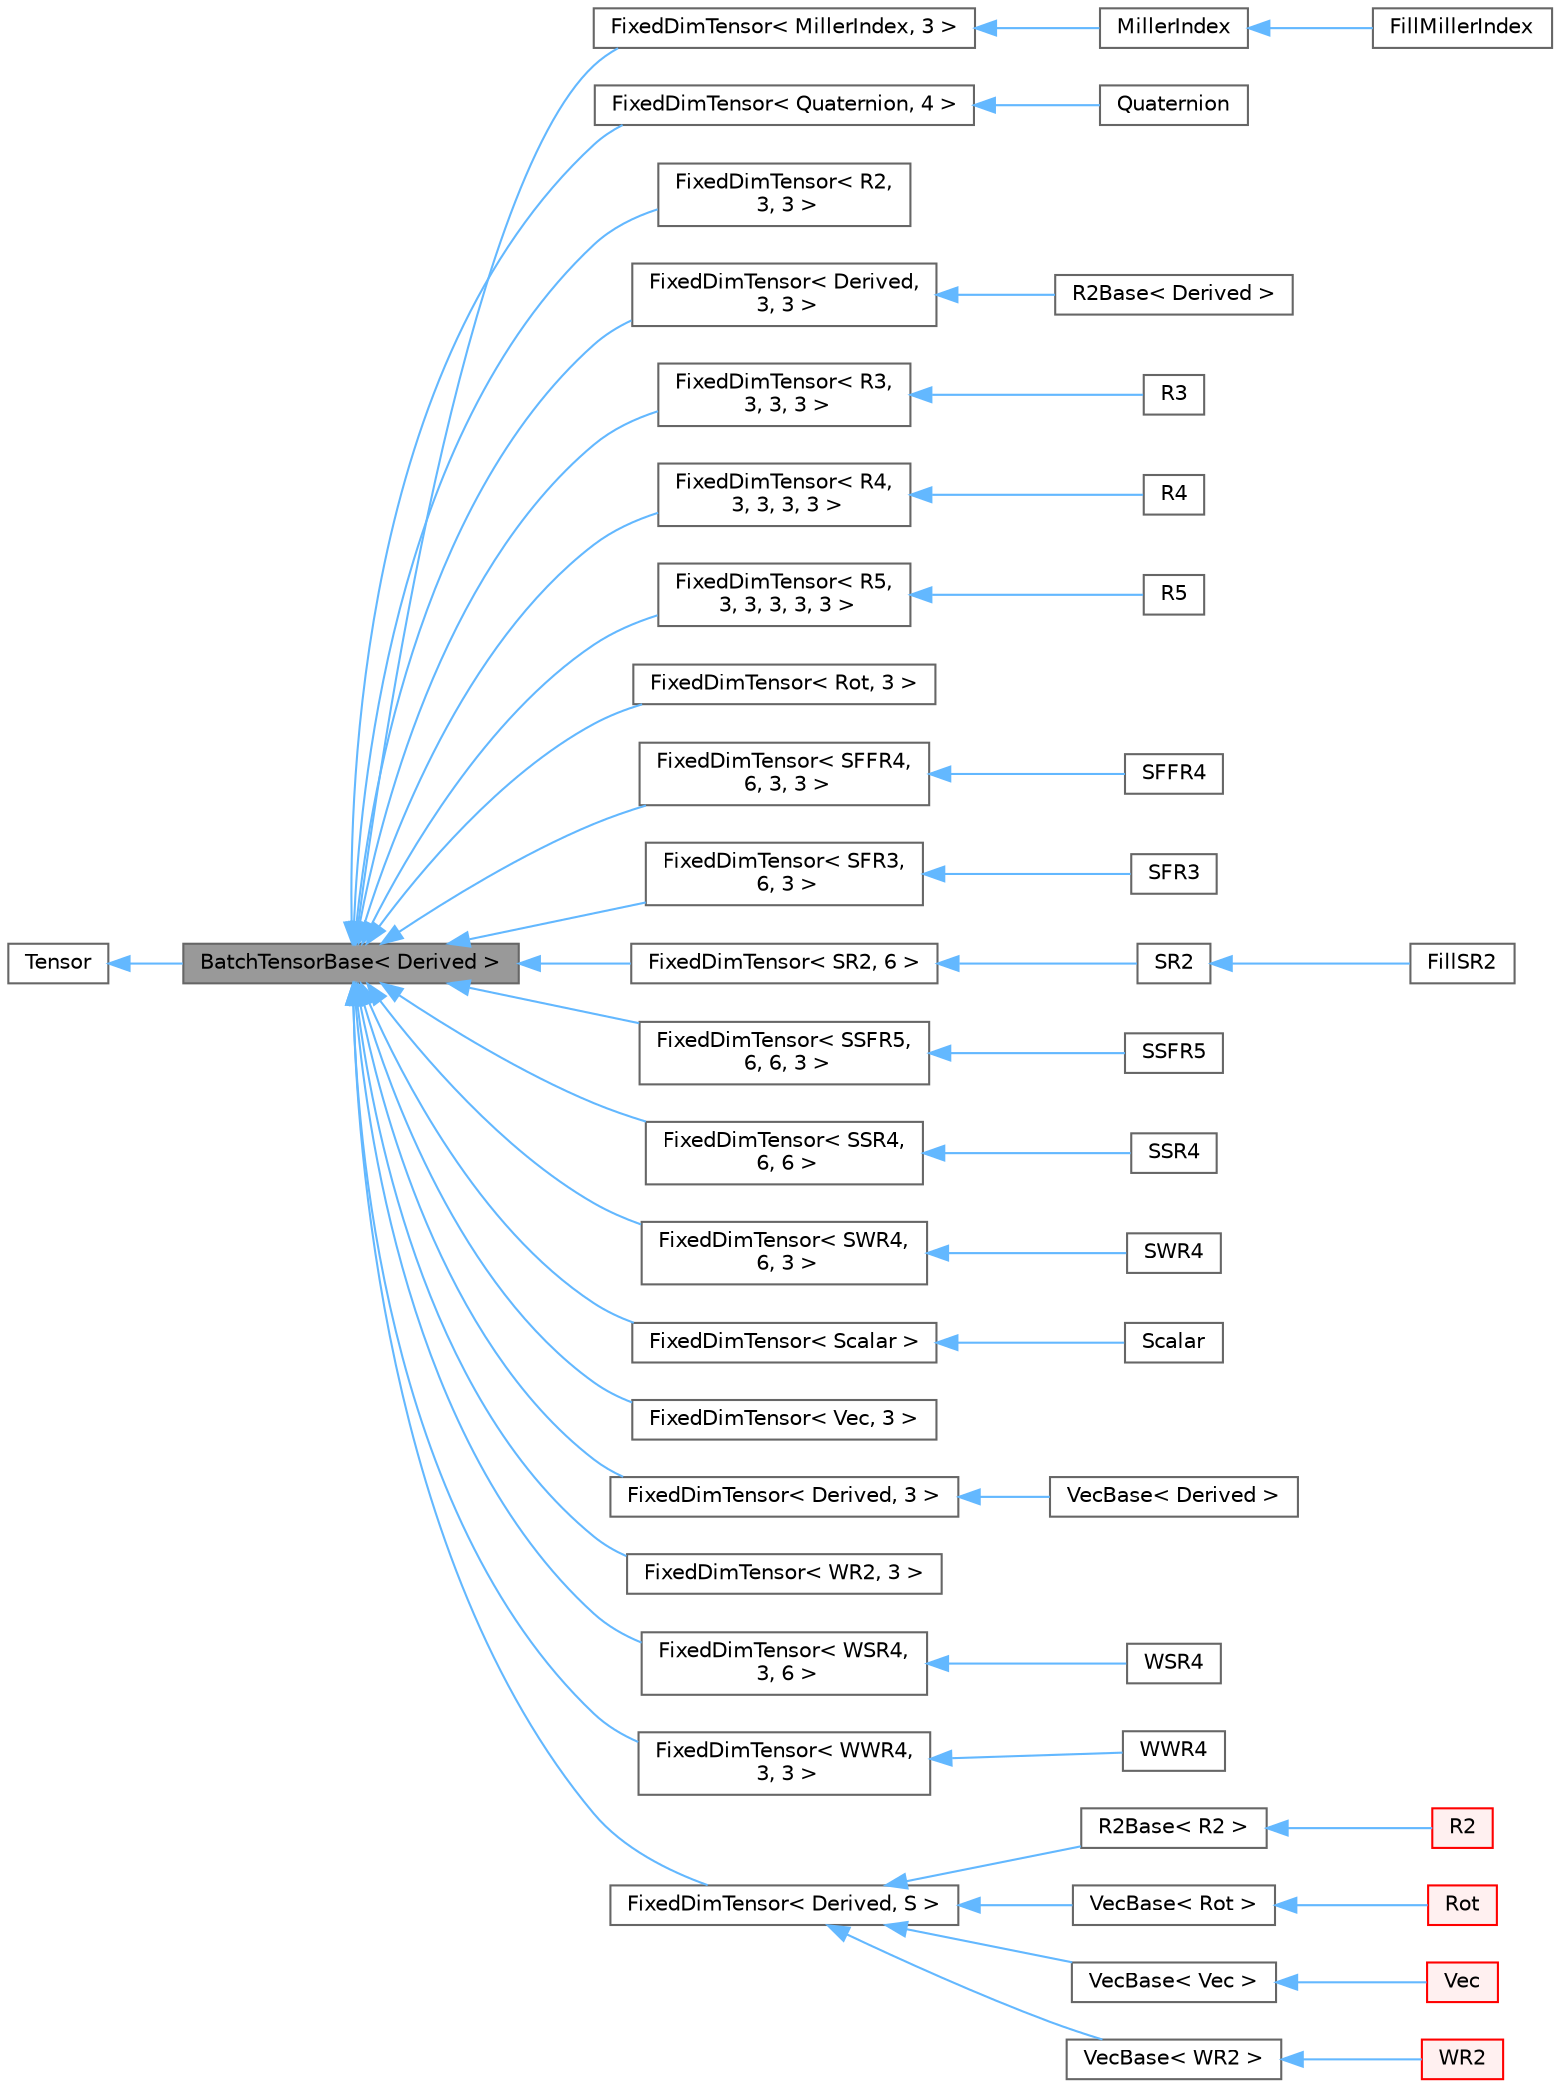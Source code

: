 digraph "BatchTensorBase&lt; Derived &gt;"
{
 // LATEX_PDF_SIZE
  bgcolor="transparent";
  edge [fontname=Helvetica,fontsize=10,labelfontname=Helvetica,labelfontsize=10];
  node [fontname=Helvetica,fontsize=10,shape=box,height=0.2,width=0.4];
  rankdir="LR";
  Node1 [id="Node000001",label="BatchTensorBase\< Derived \>",height=0.2,width=0.4,color="gray40", fillcolor="grey60", style="filled", fontcolor="black",tooltip="NEML2's enhanced tensor type."];
  Node2 -> Node1 [id="edge1_Node000001_Node000002",dir="back",color="steelblue1",style="solid",tooltip=" "];
  Node2 [id="Node000002",label="Tensor",height=0.2,width=0.4,color="gray40", fillcolor="white", style="filled",tooltip=" "];
  Node1 -> Node3 [id="edge2_Node000001_Node000003",dir="back",color="steelblue1",style="solid",tooltip=" "];
  Node3 [id="Node000003",label="FixedDimTensor\< MillerIndex, 3 \>",height=0.2,width=0.4,color="gray40", fillcolor="white", style="filled",URL="$classneml2_1_1FixedDimTensor.html",tooltip=" "];
  Node3 -> Node4 [id="edge3_Node000003_Node000004",dir="back",color="steelblue1",style="solid",tooltip=" "];
  Node4 [id="Node000004",label="MillerIndex",height=0.2,width=0.4,color="gray40", fillcolor="white", style="filled",URL="$classneml2_1_1MillerIndex.html",tooltip="Represention of a crystal direction or plane a Miller Index."];
  Node4 -> Node5 [id="edge4_Node000004_Node000005",dir="back",color="steelblue1",style="solid",tooltip=" "];
  Node5 [id="Node000005",label="FillMillerIndex",height=0.2,width=0.4,color="gray40", fillcolor="white", style="filled",URL="$classneml2_1_1crystallography_1_1FillMillerIndex.html",tooltip="Create a single-batched \"list\" of Miller indices."];
  Node1 -> Node6 [id="edge5_Node000001_Node000006",dir="back",color="steelblue1",style="solid",tooltip=" "];
  Node6 [id="Node000006",label="FixedDimTensor\< Quaternion, 4 \>",height=0.2,width=0.4,color="gray40", fillcolor="white", style="filled",URL="$classneml2_1_1FixedDimTensor.html",tooltip=" "];
  Node6 -> Node7 [id="edge6_Node000006_Node000007",dir="back",color="steelblue1",style="solid",tooltip=" "];
  Node7 [id="Node000007",label="Quaternion",height=0.2,width=0.4,color="gray40", fillcolor="white", style="filled",URL="$classneml2_1_1Quaternion.html",tooltip="A batched quaternion."];
  Node1 -> Node8 [id="edge7_Node000001_Node000008",dir="back",color="steelblue1",style="solid",tooltip=" "];
  Node8 [id="Node000008",label="FixedDimTensor\< R2,\l 3, 3 \>",height=0.2,width=0.4,color="gray40", fillcolor="white", style="filled",URL="$classneml2_1_1FixedDimTensor.html",tooltip=" "];
  Node1 -> Node9 [id="edge8_Node000001_Node000009",dir="back",color="steelblue1",style="solid",tooltip=" "];
  Node9 [id="Node000009",label="FixedDimTensor\< Derived,\l 3, 3 \>",height=0.2,width=0.4,color="gray40", fillcolor="white", style="filled",URL="$classneml2_1_1FixedDimTensor.html",tooltip=" "];
  Node9 -> Node10 [id="edge9_Node000009_Node000010",dir="back",color="steelblue1",style="solid",tooltip=" "];
  Node10 [id="Node000010",label="R2Base\< Derived \>",height=0.2,width=0.4,color="gray40", fillcolor="white", style="filled",URL="$classneml2_1_1R2Base.html",tooltip="The (logical) full second order tensor."];
  Node1 -> Node11 [id="edge10_Node000001_Node000011",dir="back",color="steelblue1",style="solid",tooltip=" "];
  Node11 [id="Node000011",label="FixedDimTensor\< R3,\l 3, 3, 3 \>",height=0.2,width=0.4,color="gray40", fillcolor="white", style="filled",URL="$classneml2_1_1FixedDimTensor.html",tooltip=" "];
  Node11 -> Node12 [id="edge11_Node000011_Node000012",dir="back",color="steelblue1",style="solid",tooltip=" "];
  Node12 [id="Node000012",label="R3",height=0.2,width=0.4,color="gray40", fillcolor="white", style="filled",URL="$classneml2_1_1R3.html",tooltip="The (logical) full third order tensor."];
  Node1 -> Node13 [id="edge12_Node000001_Node000013",dir="back",color="steelblue1",style="solid",tooltip=" "];
  Node13 [id="Node000013",label="FixedDimTensor\< R4,\l 3, 3, 3, 3 \>",height=0.2,width=0.4,color="gray40", fillcolor="white", style="filled",URL="$classneml2_1_1FixedDimTensor.html",tooltip=" "];
  Node13 -> Node14 [id="edge13_Node000013_Node000014",dir="back",color="steelblue1",style="solid",tooltip=" "];
  Node14 [id="Node000014",label="R4",height=0.2,width=0.4,color="gray40", fillcolor="white", style="filled",URL="$classneml2_1_1R4.html",tooltip="The (logical) full fourth order tensor."];
  Node1 -> Node15 [id="edge14_Node000001_Node000015",dir="back",color="steelblue1",style="solid",tooltip=" "];
  Node15 [id="Node000015",label="FixedDimTensor\< R5,\l 3, 3, 3, 3, 3 \>",height=0.2,width=0.4,color="gray40", fillcolor="white", style="filled",URL="$classneml2_1_1FixedDimTensor.html",tooltip=" "];
  Node15 -> Node16 [id="edge15_Node000015_Node000016",dir="back",color="steelblue1",style="solid",tooltip=" "];
  Node16 [id="Node000016",label="R5",height=0.2,width=0.4,color="gray40", fillcolor="white", style="filled",URL="$classneml2_1_1R5.html",tooltip="The (logical) full fifth order tensor."];
  Node1 -> Node17 [id="edge16_Node000001_Node000017",dir="back",color="steelblue1",style="solid",tooltip=" "];
  Node17 [id="Node000017",label="FixedDimTensor\< Rot, 3 \>",height=0.2,width=0.4,color="gray40", fillcolor="white", style="filled",URL="$classneml2_1_1FixedDimTensor.html",tooltip=" "];
  Node1 -> Node18 [id="edge17_Node000001_Node000018",dir="back",color="steelblue1",style="solid",tooltip=" "];
  Node18 [id="Node000018",label="FixedDimTensor\< SFFR4,\l 6, 3, 3 \>",height=0.2,width=0.4,color="gray40", fillcolor="white", style="filled",URL="$classneml2_1_1FixedDimTensor.html",tooltip=" "];
  Node18 -> Node19 [id="edge18_Node000018_Node000019",dir="back",color="steelblue1",style="solid",tooltip=" "];
  Node19 [id="Node000019",label="SFFR4",height=0.2,width=0.4,color="gray40", fillcolor="white", style="filled",URL="$classneml2_1_1SFFR4.html",tooltip="The logical fourth order tensor with minor symmetry in the 1st and 2nd dimensions."];
  Node1 -> Node20 [id="edge19_Node000001_Node000020",dir="back",color="steelblue1",style="solid",tooltip=" "];
  Node20 [id="Node000020",label="FixedDimTensor\< SFR3,\l 6, 3 \>",height=0.2,width=0.4,color="gray40", fillcolor="white", style="filled",URL="$classneml2_1_1FixedDimTensor.html",tooltip=" "];
  Node20 -> Node21 [id="edge20_Node000020_Node000021",dir="back",color="steelblue1",style="solid",tooltip=" "];
  Node21 [id="Node000021",label="SFR3",height=0.2,width=0.4,color="gray40", fillcolor="white", style="filled",URL="$classneml2_1_1SFR3.html",tooltip="The logical third order tensor with symmetry in the first two dimensions."];
  Node1 -> Node22 [id="edge21_Node000001_Node000022",dir="back",color="steelblue1",style="solid",tooltip=" "];
  Node22 [id="Node000022",label="FixedDimTensor\< SR2, 6 \>",height=0.2,width=0.4,color="gray40", fillcolor="white", style="filled",URL="$classneml2_1_1FixedDimTensor.html",tooltip=" "];
  Node22 -> Node23 [id="edge22_Node000022_Node000023",dir="back",color="steelblue1",style="solid",tooltip=" "];
  Node23 [id="Node000023",label="SR2",height=0.2,width=0.4,color="gray40", fillcolor="white", style="filled",URL="$classneml2_1_1SR2.html",tooltip="The (logical) symmetric second order tensor."];
  Node23 -> Node24 [id="edge23_Node000023_Node000024",dir="back",color="steelblue1",style="solid",tooltip=" "];
  Node24 [id="Node000024",label="FillSR2",height=0.2,width=0.4,color="gray40", fillcolor="white", style="filled",URL="$classneml2_1_1FillSR2.html",tooltip="Create a filled SR2 from the input file."];
  Node1 -> Node25 [id="edge24_Node000001_Node000025",dir="back",color="steelblue1",style="solid",tooltip=" "];
  Node25 [id="Node000025",label="FixedDimTensor\< SSFR5,\l 6, 6, 3 \>",height=0.2,width=0.4,color="gray40", fillcolor="white", style="filled",URL="$classneml2_1_1FixedDimTensor.html",tooltip=" "];
  Node25 -> Node26 [id="edge25_Node000025_Node000026",dir="back",color="steelblue1",style="solid",tooltip=" "];
  Node26 [id="Node000026",label="SSFR5",height=0.2,width=0.4,color="gray40", fillcolor="white", style="filled",URL="$classneml2_1_1SSFR5.html",tooltip="The logical fifth order tensor with minor symmetry in the 1st and 2nd dimensions as well as in the 3r..."];
  Node1 -> Node27 [id="edge26_Node000001_Node000027",dir="back",color="steelblue1",style="solid",tooltip=" "];
  Node27 [id="Node000027",label="FixedDimTensor\< SSR4,\l 6, 6 \>",height=0.2,width=0.4,color="gray40", fillcolor="white", style="filled",URL="$classneml2_1_1FixedDimTensor.html",tooltip=" "];
  Node27 -> Node28 [id="edge27_Node000027_Node000028",dir="back",color="steelblue1",style="solid",tooltip=" "];
  Node28 [id="Node000028",label="SSR4",height=0.2,width=0.4,color="gray40", fillcolor="white", style="filled",URL="$classneml2_1_1SSR4.html",tooltip="The (logical) symmetric fourth order tensor, with symmetry in the first two dimensionss as well as in..."];
  Node1 -> Node29 [id="edge28_Node000001_Node000029",dir="back",color="steelblue1",style="solid",tooltip=" "];
  Node29 [id="Node000029",label="FixedDimTensor\< SWR4,\l 6, 3 \>",height=0.2,width=0.4,color="gray40", fillcolor="white", style="filled",URL="$classneml2_1_1FixedDimTensor.html",tooltip=" "];
  Node29 -> Node30 [id="edge29_Node000029_Node000030",dir="back",color="steelblue1",style="solid",tooltip=" "];
  Node30 [id="Node000030",label="SWR4",height=0.2,width=0.4,color="gray40", fillcolor="white", style="filled",URL="$classneml2_1_1SWR4.html",tooltip="The (logical) symmetric fourth order tensor, with symmetry in the first two dimensionss and skew-symm..."];
  Node1 -> Node31 [id="edge30_Node000001_Node000031",dir="back",color="steelblue1",style="solid",tooltip=" "];
  Node31 [id="Node000031",label="FixedDimTensor\< Scalar \>",height=0.2,width=0.4,color="gray40", fillcolor="white", style="filled",URL="$classneml2_1_1FixedDimTensor.html",tooltip=" "];
  Node31 -> Node32 [id="edge31_Node000031_Node000032",dir="back",color="steelblue1",style="solid",tooltip=" "];
  Node32 [id="Node000032",label="Scalar",height=0.2,width=0.4,color="gray40", fillcolor="white", style="filled",URL="$classneml2_1_1Scalar.html",tooltip="The (logical) scalar."];
  Node1 -> Node33 [id="edge32_Node000001_Node000033",dir="back",color="steelblue1",style="solid",tooltip=" "];
  Node33 [id="Node000033",label="FixedDimTensor\< Vec, 3 \>",height=0.2,width=0.4,color="gray40", fillcolor="white", style="filled",URL="$classneml2_1_1FixedDimTensor.html",tooltip=" "];
  Node1 -> Node34 [id="edge33_Node000001_Node000034",dir="back",color="steelblue1",style="solid",tooltip=" "];
  Node34 [id="Node000034",label="FixedDimTensor\< Derived, 3 \>",height=0.2,width=0.4,color="gray40", fillcolor="white", style="filled",URL="$classneml2_1_1FixedDimTensor.html",tooltip=" "];
  Node34 -> Node35 [id="edge34_Node000034_Node000035",dir="back",color="steelblue1",style="solid",tooltip=" "];
  Node35 [id="Node000035",label="VecBase\< Derived \>",height=0.2,width=0.4,color="gray40", fillcolor="white", style="filled",URL="$classneml2_1_1VecBase.html",tooltip="Base class for the (logical) vector."];
  Node1 -> Node36 [id="edge35_Node000001_Node000036",dir="back",color="steelblue1",style="solid",tooltip=" "];
  Node36 [id="Node000036",label="FixedDimTensor\< WR2, 3 \>",height=0.2,width=0.4,color="gray40", fillcolor="white", style="filled",URL="$classneml2_1_1FixedDimTensor.html",tooltip=" "];
  Node1 -> Node37 [id="edge36_Node000001_Node000037",dir="back",color="steelblue1",style="solid",tooltip=" "];
  Node37 [id="Node000037",label="FixedDimTensor\< WSR4,\l 3, 6 \>",height=0.2,width=0.4,color="gray40", fillcolor="white", style="filled",URL="$classneml2_1_1FixedDimTensor.html",tooltip=" "];
  Node37 -> Node38 [id="edge37_Node000037_Node000038",dir="back",color="steelblue1",style="solid",tooltip=" "];
  Node38 [id="Node000038",label="WSR4",height=0.2,width=0.4,color="gray40", fillcolor="white", style="filled",URL="$classneml2_1_1WSR4.html",tooltip="The (logical) symmetric fourth order tensor, with skew symmetry in the first two dimensionss and symm..."];
  Node1 -> Node39 [id="edge38_Node000001_Node000039",dir="back",color="steelblue1",style="solid",tooltip=" "];
  Node39 [id="Node000039",label="FixedDimTensor\< WWR4,\l 3, 3 \>",height=0.2,width=0.4,color="gray40", fillcolor="white", style="filled",URL="$classneml2_1_1FixedDimTensor.html",tooltip=" "];
  Node39 -> Node40 [id="edge39_Node000039_Node000040",dir="back",color="steelblue1",style="solid",tooltip=" "];
  Node40 [id="Node000040",label="WWR4",height=0.2,width=0.4,color="gray40", fillcolor="white", style="filled",URL="$classneml2_1_1WWR4.html",tooltip="The (logical) symmetric fourth order tensor, with skew symmetry in the first two dimensions and last ..."];
  Node1 -> Node41 [id="edge40_Node000001_Node000041",dir="back",color="steelblue1",style="solid",tooltip=" "];
  Node41 [id="Node000041",label="FixedDimTensor\< Derived, S \>",height=0.2,width=0.4,color="gray40", fillcolor="white", style="filled",URL="$classneml2_1_1FixedDimTensor.html",tooltip="FixedDimTensor inherits from BatchTensorBase and additionally templates on the base shape."];
  Node41 -> Node42 [id="edge41_Node000041_Node000042",dir="back",color="steelblue1",style="solid",tooltip=" "];
  Node42 [id="Node000042",label="R2Base\< R2 \>",height=0.2,width=0.4,color="gray40", fillcolor="white", style="filled",URL="$classneml2_1_1R2Base.html",tooltip=" "];
  Node42 -> Node43 [id="edge42_Node000042_Node000043",dir="back",color="steelblue1",style="solid",tooltip=" "];
  Node43 [id="Node000043",label="R2",height=0.2,width=0.4,color="red", fillcolor="#FFF0F0", style="filled",URL="$classneml2_1_1R2.html",tooltip="A basic R2."];
  Node41 -> Node46 [id="edge43_Node000041_Node000046",dir="back",color="steelblue1",style="solid",tooltip=" "];
  Node46 [id="Node000046",label="VecBase\< Rot \>",height=0.2,width=0.4,color="gray40", fillcolor="white", style="filled",URL="$classneml2_1_1VecBase.html",tooltip=" "];
  Node46 -> Node47 [id="edge44_Node000046_Node000047",dir="back",color="steelblue1",style="solid",tooltip=" "];
  Node47 [id="Node000047",label="Rot",height=0.2,width=0.4,color="red", fillcolor="#FFF0F0", style="filled",URL="$classneml2_1_1Rot.html",tooltip="Rotation stored as modified Rodrigues parameters."];
  Node41 -> Node50 [id="edge45_Node000041_Node000050",dir="back",color="steelblue1",style="solid",tooltip=" "];
  Node50 [id="Node000050",label="VecBase\< Vec \>",height=0.2,width=0.4,color="gray40", fillcolor="white", style="filled",URL="$classneml2_1_1VecBase.html",tooltip=" "];
  Node50 -> Node51 [id="edge46_Node000050_Node000051",dir="back",color="steelblue1",style="solid",tooltip=" "];
  Node51 [id="Node000051",label="Vec",height=0.2,width=0.4,color="red", fillcolor="#FFF0F0", style="filled",URL="$classneml2_1_1Vec.html",tooltip="The (logical) vector."];
  Node41 -> Node53 [id="edge47_Node000041_Node000053",dir="back",color="steelblue1",style="solid",tooltip=" "];
  Node53 [id="Node000053",label="VecBase\< WR2 \>",height=0.2,width=0.4,color="gray40", fillcolor="white", style="filled",URL="$classneml2_1_1VecBase.html",tooltip=" "];
  Node53 -> Node54 [id="edge48_Node000053_Node000054",dir="back",color="steelblue1",style="solid",tooltip=" "];
  Node54 [id="Node000054",label="WR2",height=0.2,width=0.4,color="red", fillcolor="#FFF0F0", style="filled",URL="$classneml2_1_1WR2.html",tooltip="A skew rank 2, represented as an axial vector."];
}
